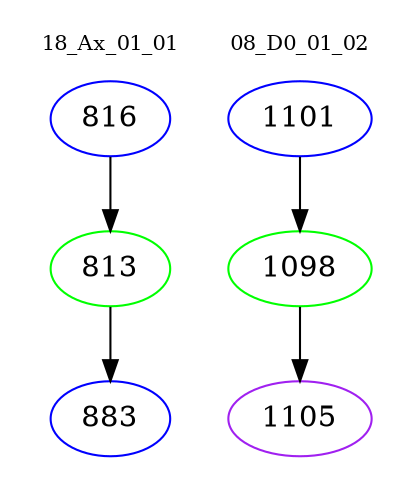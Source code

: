digraph{
subgraph cluster_0 {
color = white
label = "18_Ax_01_01";
fontsize=10;
T0_816 [label="816", color="blue"]
T0_816 -> T0_813 [color="black"]
T0_813 [label="813", color="green"]
T0_813 -> T0_883 [color="black"]
T0_883 [label="883", color="blue"]
}
subgraph cluster_1 {
color = white
label = "08_D0_01_02";
fontsize=10;
T1_1101 [label="1101", color="blue"]
T1_1101 -> T1_1098 [color="black"]
T1_1098 [label="1098", color="green"]
T1_1098 -> T1_1105 [color="black"]
T1_1105 [label="1105", color="purple"]
}
}
